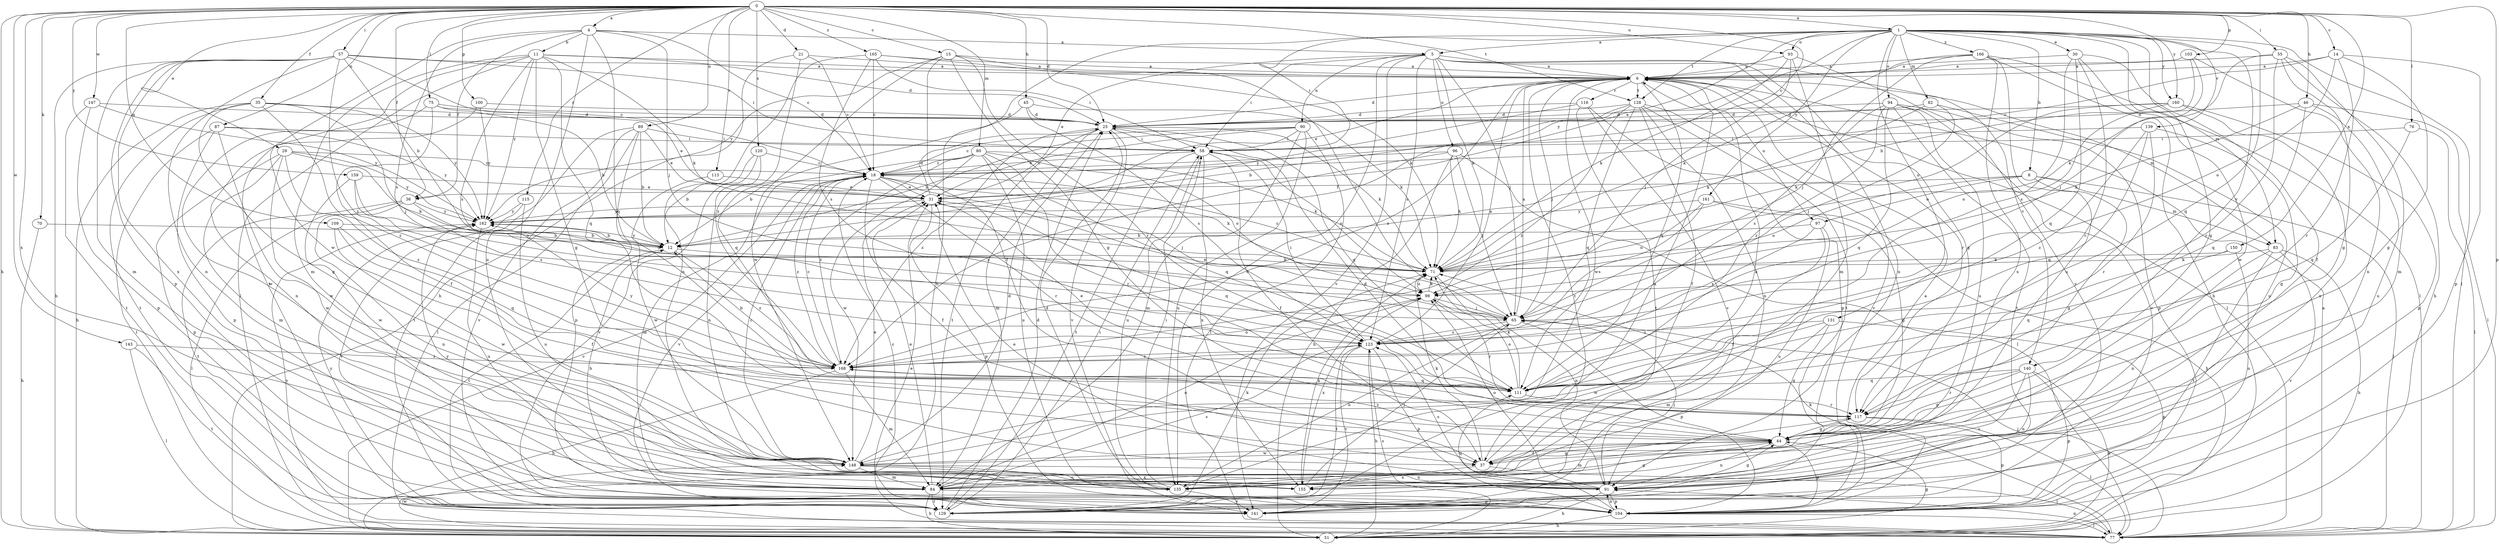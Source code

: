 strict digraph  {
0;
1;
4;
5;
6;
8;
11;
12;
14;
15;
18;
21;
25;
29;
30;
31;
35;
36;
37;
44;
45;
46;
51;
55;
57;
58;
65;
70;
71;
75;
76;
77;
80;
82;
83;
84;
87;
89;
90;
91;
93;
94;
96;
97;
98;
100;
103;
104;
109;
111;
113;
115;
116;
117;
120;
123;
128;
129;
131;
135;
139;
140;
141;
143;
147;
148;
150;
155;
159;
160;
161;
162;
165;
166;
168;
0 -> 1  [label=a];
0 -> 4  [label=a];
0 -> 14  [label=c];
0 -> 15  [label=c];
0 -> 18  [label=c];
0 -> 21  [label=d];
0 -> 25  [label=d];
0 -> 29  [label=e];
0 -> 35  [label=f];
0 -> 36  [label=f];
0 -> 45  [label=h];
0 -> 46  [label=h];
0 -> 51  [label=h];
0 -> 55  [label=i];
0 -> 57  [label=i];
0 -> 70  [label=k];
0 -> 75  [label=l];
0 -> 76  [label=l];
0 -> 80  [label=m];
0 -> 87  [label=n];
0 -> 89  [label=n];
0 -> 93  [label=o];
0 -> 100  [label=p];
0 -> 103  [label=p];
0 -> 104  [label=p];
0 -> 109  [label=q];
0 -> 113  [label=r];
0 -> 115  [label=r];
0 -> 120  [label=s];
0 -> 128  [label=t];
0 -> 143  [label=w];
0 -> 147  [label=w];
0 -> 150  [label=x];
0 -> 155  [label=x];
0 -> 159  [label=y];
0 -> 160  [label=y];
0 -> 165  [label=z];
1 -> 5  [label=a];
1 -> 8  [label=b];
1 -> 30  [label=e];
1 -> 31  [label=e];
1 -> 44  [label=g];
1 -> 51  [label=h];
1 -> 58  [label=i];
1 -> 77  [label=l];
1 -> 82  [label=m];
1 -> 83  [label=m];
1 -> 93  [label=o];
1 -> 94  [label=o];
1 -> 111  [label=q];
1 -> 128  [label=t];
1 -> 131  [label=u];
1 -> 139  [label=v];
1 -> 140  [label=v];
1 -> 160  [label=y];
1 -> 161  [label=y];
1 -> 162  [label=y];
1 -> 166  [label=z];
4 -> 5  [label=a];
4 -> 11  [label=b];
4 -> 18  [label=c];
4 -> 36  [label=f];
4 -> 65  [label=j];
4 -> 111  [label=q];
4 -> 123  [label=s];
4 -> 135  [label=u];
4 -> 148  [label=w];
5 -> 6  [label=a];
5 -> 31  [label=e];
5 -> 44  [label=g];
5 -> 58  [label=i];
5 -> 65  [label=j];
5 -> 71  [label=k];
5 -> 90  [label=n];
5 -> 91  [label=n];
5 -> 96  [label=o];
5 -> 123  [label=s];
5 -> 135  [label=u];
5 -> 140  [label=v];
5 -> 141  [label=v];
6 -> 25  [label=d];
6 -> 31  [label=e];
6 -> 65  [label=j];
6 -> 77  [label=l];
6 -> 83  [label=m];
6 -> 97  [label=o];
6 -> 111  [label=q];
6 -> 116  [label=r];
6 -> 117  [label=r];
6 -> 128  [label=t];
6 -> 129  [label=t];
6 -> 148  [label=w];
6 -> 168  [label=z];
8 -> 36  [label=f];
8 -> 44  [label=g];
8 -> 77  [label=l];
8 -> 83  [label=m];
8 -> 97  [label=o];
8 -> 98  [label=o];
11 -> 6  [label=a];
11 -> 25  [label=d];
11 -> 44  [label=g];
11 -> 71  [label=k];
11 -> 77  [label=l];
11 -> 84  [label=m];
11 -> 111  [label=q];
11 -> 123  [label=s];
11 -> 129  [label=t];
11 -> 162  [label=y];
12 -> 71  [label=k];
12 -> 129  [label=t];
12 -> 162  [label=y];
12 -> 168  [label=z];
14 -> 6  [label=a];
14 -> 18  [label=c];
14 -> 44  [label=g];
14 -> 98  [label=o];
14 -> 104  [label=p];
14 -> 117  [label=r];
15 -> 6  [label=a];
15 -> 37  [label=f];
15 -> 44  [label=g];
15 -> 65  [label=j];
15 -> 117  [label=r];
15 -> 148  [label=w];
15 -> 162  [label=y];
18 -> 31  [label=e];
18 -> 37  [label=f];
18 -> 65  [label=j];
18 -> 71  [label=k];
18 -> 84  [label=m];
18 -> 117  [label=r];
18 -> 141  [label=v];
18 -> 168  [label=z];
21 -> 6  [label=a];
21 -> 18  [label=c];
21 -> 51  [label=h];
21 -> 168  [label=z];
25 -> 58  [label=i];
25 -> 71  [label=k];
25 -> 84  [label=m];
25 -> 111  [label=q];
25 -> 129  [label=t];
25 -> 141  [label=v];
25 -> 168  [label=z];
29 -> 18  [label=c];
29 -> 71  [label=k];
29 -> 84  [label=m];
29 -> 104  [label=p];
29 -> 148  [label=w];
29 -> 162  [label=y];
29 -> 168  [label=z];
30 -> 6  [label=a];
30 -> 37  [label=f];
30 -> 111  [label=q];
30 -> 117  [label=r];
30 -> 123  [label=s];
30 -> 148  [label=w];
31 -> 25  [label=d];
31 -> 104  [label=p];
31 -> 111  [label=q];
31 -> 162  [label=y];
35 -> 25  [label=d];
35 -> 44  [label=g];
35 -> 51  [label=h];
35 -> 65  [label=j];
35 -> 129  [label=t];
35 -> 162  [label=y];
35 -> 168  [label=z];
36 -> 77  [label=l];
36 -> 91  [label=n];
36 -> 98  [label=o];
36 -> 129  [label=t];
36 -> 162  [label=y];
37 -> 6  [label=a];
37 -> 44  [label=g];
37 -> 71  [label=k];
37 -> 77  [label=l];
37 -> 155  [label=x];
44 -> 25  [label=d];
44 -> 37  [label=f];
44 -> 84  [label=m];
44 -> 91  [label=n];
44 -> 104  [label=p];
44 -> 148  [label=w];
44 -> 168  [label=z];
45 -> 25  [label=d];
45 -> 71  [label=k];
45 -> 111  [label=q];
45 -> 123  [label=s];
46 -> 25  [label=d];
46 -> 71  [label=k];
46 -> 77  [label=l];
46 -> 111  [label=q];
46 -> 135  [label=u];
51 -> 18  [label=c];
51 -> 44  [label=g];
51 -> 123  [label=s];
55 -> 6  [label=a];
55 -> 44  [label=g];
55 -> 51  [label=h];
55 -> 71  [label=k];
55 -> 84  [label=m];
55 -> 117  [label=r];
57 -> 6  [label=a];
57 -> 12  [label=b];
57 -> 18  [label=c];
57 -> 51  [label=h];
57 -> 58  [label=i];
57 -> 84  [label=m];
57 -> 91  [label=n];
57 -> 104  [label=p];
57 -> 155  [label=x];
57 -> 168  [label=z];
58 -> 18  [label=c];
58 -> 37  [label=f];
58 -> 98  [label=o];
58 -> 129  [label=t];
58 -> 135  [label=u];
58 -> 155  [label=x];
65 -> 6  [label=a];
65 -> 31  [label=e];
65 -> 104  [label=p];
65 -> 123  [label=s];
65 -> 135  [label=u];
70 -> 12  [label=b];
70 -> 51  [label=h];
71 -> 18  [label=c];
71 -> 91  [label=n];
71 -> 98  [label=o];
75 -> 12  [label=b];
75 -> 25  [label=d];
75 -> 31  [label=e];
75 -> 37  [label=f];
75 -> 148  [label=w];
76 -> 58  [label=i];
76 -> 77  [label=l];
76 -> 111  [label=q];
77 -> 6  [label=a];
77 -> 31  [label=e];
77 -> 65  [label=j];
77 -> 71  [label=k];
77 -> 91  [label=n];
77 -> 148  [label=w];
77 -> 162  [label=y];
80 -> 12  [label=b];
80 -> 18  [label=c];
80 -> 71  [label=k];
80 -> 98  [label=o];
80 -> 111  [label=q];
80 -> 117  [label=r];
80 -> 135  [label=u];
80 -> 148  [label=w];
80 -> 168  [label=z];
82 -> 25  [label=d];
82 -> 65  [label=j];
82 -> 71  [label=k];
82 -> 135  [label=u];
83 -> 51  [label=h];
83 -> 71  [label=k];
83 -> 91  [label=n];
83 -> 129  [label=t];
83 -> 141  [label=v];
84 -> 12  [label=b];
84 -> 31  [label=e];
84 -> 51  [label=h];
84 -> 98  [label=o];
84 -> 104  [label=p];
84 -> 117  [label=r];
84 -> 123  [label=s];
84 -> 129  [label=t];
84 -> 162  [label=y];
87 -> 58  [label=i];
87 -> 77  [label=l];
87 -> 104  [label=p];
87 -> 148  [label=w];
87 -> 162  [label=y];
89 -> 12  [label=b];
89 -> 31  [label=e];
89 -> 58  [label=i];
89 -> 77  [label=l];
89 -> 104  [label=p];
89 -> 129  [label=t];
89 -> 141  [label=v];
90 -> 12  [label=b];
90 -> 18  [label=c];
90 -> 31  [label=e];
90 -> 58  [label=i];
90 -> 77  [label=l];
90 -> 84  [label=m];
90 -> 135  [label=u];
91 -> 31  [label=e];
91 -> 44  [label=g];
91 -> 51  [label=h];
91 -> 65  [label=j];
91 -> 98  [label=o];
91 -> 104  [label=p];
91 -> 123  [label=s];
93 -> 6  [label=a];
93 -> 65  [label=j];
93 -> 71  [label=k];
93 -> 84  [label=m];
93 -> 141  [label=v];
94 -> 25  [label=d];
94 -> 104  [label=p];
94 -> 111  [label=q];
94 -> 123  [label=s];
94 -> 129  [label=t];
94 -> 135  [label=u];
94 -> 141  [label=v];
94 -> 168  [label=z];
96 -> 18  [label=c];
96 -> 51  [label=h];
96 -> 65  [label=j];
96 -> 71  [label=k];
96 -> 77  [label=l];
96 -> 168  [label=z];
97 -> 12  [label=b];
97 -> 37  [label=f];
97 -> 123  [label=s];
97 -> 135  [label=u];
98 -> 65  [label=j];
98 -> 71  [label=k];
98 -> 117  [label=r];
98 -> 155  [label=x];
100 -> 25  [label=d];
100 -> 91  [label=n];
100 -> 162  [label=y];
103 -> 6  [label=a];
103 -> 12  [label=b];
103 -> 65  [label=j];
103 -> 91  [label=n];
104 -> 6  [label=a];
104 -> 18  [label=c];
104 -> 51  [label=h];
104 -> 77  [label=l];
104 -> 91  [label=n];
104 -> 111  [label=q];
109 -> 12  [label=b];
109 -> 37  [label=f];
109 -> 111  [label=q];
109 -> 148  [label=w];
111 -> 31  [label=e];
111 -> 71  [label=k];
111 -> 98  [label=o];
111 -> 117  [label=r];
113 -> 31  [label=e];
113 -> 148  [label=w];
115 -> 135  [label=u];
115 -> 141  [label=v];
115 -> 162  [label=y];
116 -> 25  [label=d];
116 -> 104  [label=p];
116 -> 129  [label=t];
116 -> 141  [label=v];
116 -> 162  [label=y];
117 -> 44  [label=g];
117 -> 77  [label=l];
117 -> 104  [label=p];
120 -> 12  [label=b];
120 -> 18  [label=c];
120 -> 91  [label=n];
120 -> 141  [label=v];
123 -> 6  [label=a];
123 -> 51  [label=h];
123 -> 58  [label=i];
123 -> 104  [label=p];
123 -> 129  [label=t];
123 -> 141  [label=v];
123 -> 168  [label=z];
128 -> 12  [label=b];
128 -> 25  [label=d];
128 -> 37  [label=f];
128 -> 91  [label=n];
128 -> 111  [label=q];
128 -> 129  [label=t];
128 -> 141  [label=v];
128 -> 168  [label=z];
129 -> 25  [label=d];
129 -> 58  [label=i];
129 -> 71  [label=k];
129 -> 162  [label=y];
131 -> 44  [label=g];
131 -> 84  [label=m];
131 -> 104  [label=p];
131 -> 123  [label=s];
131 -> 148  [label=w];
135 -> 6  [label=a];
135 -> 25  [label=d];
135 -> 58  [label=i];
135 -> 141  [label=v];
139 -> 44  [label=g];
139 -> 58  [label=i];
139 -> 111  [label=q];
139 -> 117  [label=r];
139 -> 168  [label=z];
140 -> 44  [label=g];
140 -> 51  [label=h];
140 -> 91  [label=n];
140 -> 104  [label=p];
140 -> 111  [label=q];
140 -> 117  [label=r];
140 -> 135  [label=u];
143 -> 77  [label=l];
143 -> 129  [label=t];
143 -> 168  [label=z];
147 -> 25  [label=d];
147 -> 104  [label=p];
147 -> 129  [label=t];
147 -> 162  [label=y];
148 -> 18  [label=c];
148 -> 25  [label=d];
148 -> 31  [label=e];
148 -> 84  [label=m];
148 -> 91  [label=n];
148 -> 135  [label=u];
148 -> 155  [label=x];
150 -> 71  [label=k];
150 -> 91  [label=n];
150 -> 111  [label=q];
155 -> 44  [label=g];
155 -> 65  [label=j];
155 -> 71  [label=k];
159 -> 31  [label=e];
159 -> 98  [label=o];
159 -> 123  [label=s];
159 -> 148  [label=w];
160 -> 25  [label=d];
160 -> 71  [label=k];
160 -> 98  [label=o];
160 -> 104  [label=p];
160 -> 155  [label=x];
161 -> 44  [label=g];
161 -> 51  [label=h];
161 -> 98  [label=o];
161 -> 123  [label=s];
161 -> 162  [label=y];
162 -> 12  [label=b];
162 -> 135  [label=u];
165 -> 6  [label=a];
165 -> 18  [label=c];
165 -> 58  [label=i];
165 -> 71  [label=k];
165 -> 91  [label=n];
165 -> 123  [label=s];
166 -> 6  [label=a];
166 -> 51  [label=h];
166 -> 65  [label=j];
166 -> 71  [label=k];
166 -> 77  [label=l];
166 -> 135  [label=u];
166 -> 155  [label=x];
168 -> 12  [label=b];
168 -> 18  [label=c];
168 -> 51  [label=h];
168 -> 84  [label=m];
168 -> 98  [label=o];
168 -> 111  [label=q];
168 -> 162  [label=y];
}
